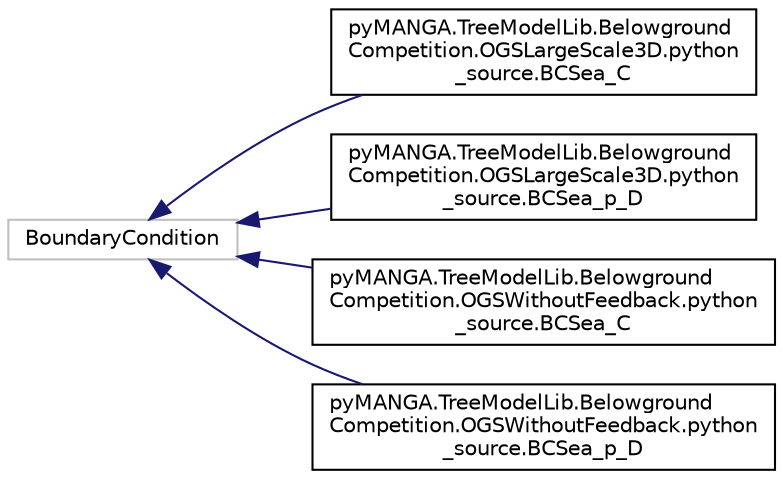 digraph "Graphical Class Hierarchy"
{
  edge [fontname="Helvetica",fontsize="10",labelfontname="Helvetica",labelfontsize="10"];
  node [fontname="Helvetica",fontsize="10",shape=record];
  rankdir="LR";
  Node1 [label="BoundaryCondition",height=0.2,width=0.4,color="grey75", fillcolor="white", style="filled"];
  Node1 -> Node2 [dir="back",color="midnightblue",fontsize="10",style="solid",fontname="Helvetica"];
  Node2 [label="pyMANGA.TreeModelLib.Belowground\lCompetition.OGSLargeScale3D.python\l_source.BCSea_C",height=0.2,width=0.4,color="black", fillcolor="white", style="filled",URL="$classpyMANGA_1_1TreeModelLib_1_1BelowgroundCompetition_1_1OGSLargeScale3D_1_1python__source_1_1BCSea__C.html",tooltip="Dirichlet BCs. "];
  Node1 -> Node3 [dir="back",color="midnightblue",fontsize="10",style="solid",fontname="Helvetica"];
  Node3 [label="pyMANGA.TreeModelLib.Belowground\lCompetition.OGSLargeScale3D.python\l_source.BCSea_p_D",height=0.2,width=0.4,color="black", fillcolor="white", style="filled",URL="$classpyMANGA_1_1TreeModelLib_1_1BelowgroundCompetition_1_1OGSLargeScale3D_1_1python__source_1_1BCSea__p__D.html",tooltip="Dirichlet BCs. "];
  Node1 -> Node4 [dir="back",color="midnightblue",fontsize="10",style="solid",fontname="Helvetica"];
  Node4 [label="pyMANGA.TreeModelLib.Belowground\lCompetition.OGSWithoutFeedback.python\l_source.BCSea_C",height=0.2,width=0.4,color="black", fillcolor="white", style="filled",URL="$classpyMANGA_1_1TreeModelLib_1_1BelowgroundCompetition_1_1OGSWithoutFeedback_1_1python__source_1_1BCSea__C.html",tooltip="Dirichlet BCs. "];
  Node1 -> Node5 [dir="back",color="midnightblue",fontsize="10",style="solid",fontname="Helvetica"];
  Node5 [label="pyMANGA.TreeModelLib.Belowground\lCompetition.OGSWithoutFeedback.python\l_source.BCSea_p_D",height=0.2,width=0.4,color="black", fillcolor="white", style="filled",URL="$classpyMANGA_1_1TreeModelLib_1_1BelowgroundCompetition_1_1OGSWithoutFeedback_1_1python__source_1_1BCSea__p__D.html",tooltip="Dirichlet BCs. "];
}
